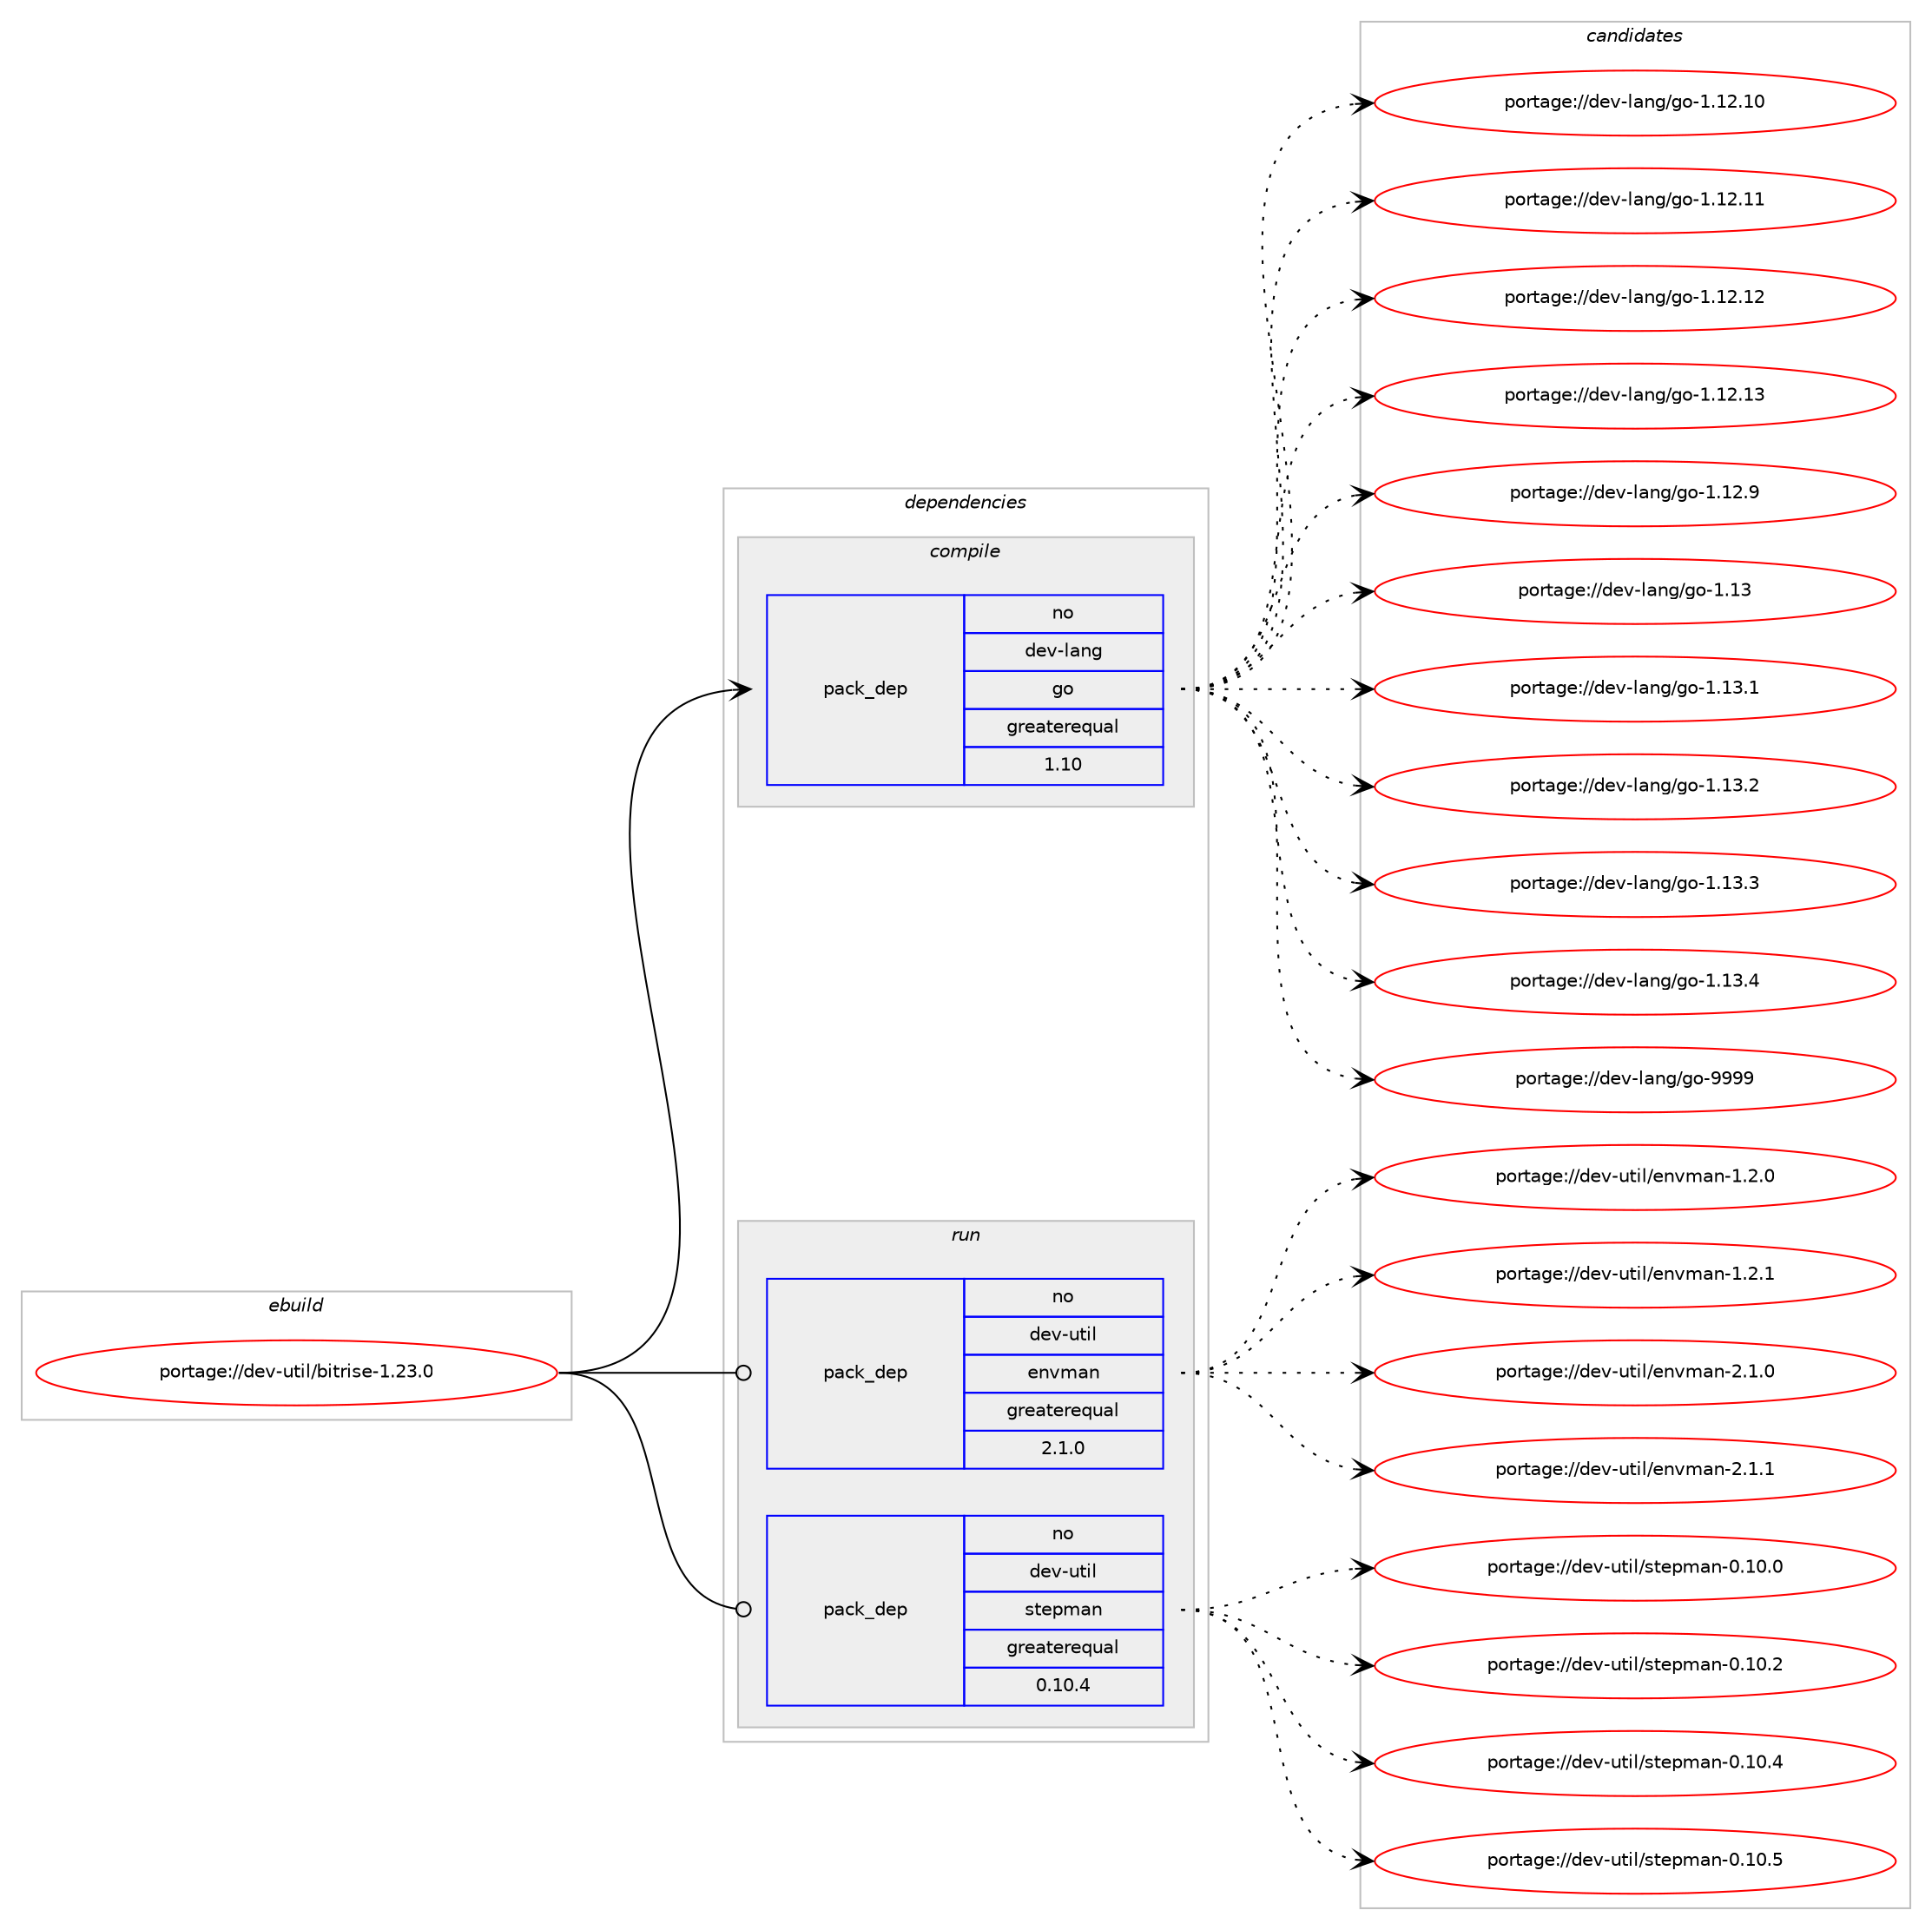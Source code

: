 digraph prolog {

# *************
# Graph options
# *************

newrank=true;
concentrate=true;
compound=true;
graph [rankdir=LR,fontname=Helvetica,fontsize=10,ranksep=1.5];#, ranksep=2.5, nodesep=0.2];
edge  [arrowhead=vee];
node  [fontname=Helvetica,fontsize=10];

# **********
# The ebuild
# **********

subgraph cluster_leftcol {
color=gray;
rank=same;
label=<<i>ebuild</i>>;
id [label="portage://dev-util/bitrise-1.23.0", color=red, width=4, href="../dev-util/bitrise-1.23.0.svg"];
}

# ****************
# The dependencies
# ****************

subgraph cluster_midcol {
color=gray;
label=<<i>dependencies</i>>;
subgraph cluster_compile {
fillcolor="#eeeeee";
style=filled;
label=<<i>compile</i>>;
subgraph pack185049 {
dependency259055 [label=<<TABLE BORDER="0" CELLBORDER="1" CELLSPACING="0" CELLPADDING="4" WIDTH="220"><TR><TD ROWSPAN="6" CELLPADDING="30">pack_dep</TD></TR><TR><TD WIDTH="110">no</TD></TR><TR><TD>dev-lang</TD></TR><TR><TD>go</TD></TR><TR><TD>greaterequal</TD></TR><TR><TD>1.10</TD></TR></TABLE>>, shape=none, color=blue];
}
id:e -> dependency259055:w [weight=20,style="solid",arrowhead="vee"];
}
subgraph cluster_compileandrun {
fillcolor="#eeeeee";
style=filled;
label=<<i>compile and run</i>>;
}
subgraph cluster_run {
fillcolor="#eeeeee";
style=filled;
label=<<i>run</i>>;
subgraph pack185050 {
dependency259056 [label=<<TABLE BORDER="0" CELLBORDER="1" CELLSPACING="0" CELLPADDING="4" WIDTH="220"><TR><TD ROWSPAN="6" CELLPADDING="30">pack_dep</TD></TR><TR><TD WIDTH="110">no</TD></TR><TR><TD>dev-util</TD></TR><TR><TD>envman</TD></TR><TR><TD>greaterequal</TD></TR><TR><TD>2.1.0</TD></TR></TABLE>>, shape=none, color=blue];
}
id:e -> dependency259056:w [weight=20,style="solid",arrowhead="odot"];
subgraph pack185051 {
dependency259057 [label=<<TABLE BORDER="0" CELLBORDER="1" CELLSPACING="0" CELLPADDING="4" WIDTH="220"><TR><TD ROWSPAN="6" CELLPADDING="30">pack_dep</TD></TR><TR><TD WIDTH="110">no</TD></TR><TR><TD>dev-util</TD></TR><TR><TD>stepman</TD></TR><TR><TD>greaterequal</TD></TR><TR><TD>0.10.4</TD></TR></TABLE>>, shape=none, color=blue];
}
id:e -> dependency259057:w [weight=20,style="solid",arrowhead="odot"];
}
}

# **************
# The candidates
# **************

subgraph cluster_choices {
rank=same;
color=gray;
label=<<i>candidates</i>>;

subgraph choice185049 {
color=black;
nodesep=1;
choiceportage1001011184510897110103471031114549464950464948 [label="portage://dev-lang/go-1.12.10", color=red, width=4,href="../dev-lang/go-1.12.10.svg"];
choiceportage1001011184510897110103471031114549464950464949 [label="portage://dev-lang/go-1.12.11", color=red, width=4,href="../dev-lang/go-1.12.11.svg"];
choiceportage1001011184510897110103471031114549464950464950 [label="portage://dev-lang/go-1.12.12", color=red, width=4,href="../dev-lang/go-1.12.12.svg"];
choiceportage1001011184510897110103471031114549464950464951 [label="portage://dev-lang/go-1.12.13", color=red, width=4,href="../dev-lang/go-1.12.13.svg"];
choiceportage10010111845108971101034710311145494649504657 [label="portage://dev-lang/go-1.12.9", color=red, width=4,href="../dev-lang/go-1.12.9.svg"];
choiceportage1001011184510897110103471031114549464951 [label="portage://dev-lang/go-1.13", color=red, width=4,href="../dev-lang/go-1.13.svg"];
choiceportage10010111845108971101034710311145494649514649 [label="portage://dev-lang/go-1.13.1", color=red, width=4,href="../dev-lang/go-1.13.1.svg"];
choiceportage10010111845108971101034710311145494649514650 [label="portage://dev-lang/go-1.13.2", color=red, width=4,href="../dev-lang/go-1.13.2.svg"];
choiceportage10010111845108971101034710311145494649514651 [label="portage://dev-lang/go-1.13.3", color=red, width=4,href="../dev-lang/go-1.13.3.svg"];
choiceportage10010111845108971101034710311145494649514652 [label="portage://dev-lang/go-1.13.4", color=red, width=4,href="../dev-lang/go-1.13.4.svg"];
choiceportage1001011184510897110103471031114557575757 [label="portage://dev-lang/go-9999", color=red, width=4,href="../dev-lang/go-9999.svg"];
dependency259055:e -> choiceportage1001011184510897110103471031114549464950464948:w [style=dotted,weight="100"];
dependency259055:e -> choiceportage1001011184510897110103471031114549464950464949:w [style=dotted,weight="100"];
dependency259055:e -> choiceportage1001011184510897110103471031114549464950464950:w [style=dotted,weight="100"];
dependency259055:e -> choiceportage1001011184510897110103471031114549464950464951:w [style=dotted,weight="100"];
dependency259055:e -> choiceportage10010111845108971101034710311145494649504657:w [style=dotted,weight="100"];
dependency259055:e -> choiceportage1001011184510897110103471031114549464951:w [style=dotted,weight="100"];
dependency259055:e -> choiceportage10010111845108971101034710311145494649514649:w [style=dotted,weight="100"];
dependency259055:e -> choiceportage10010111845108971101034710311145494649514650:w [style=dotted,weight="100"];
dependency259055:e -> choiceportage10010111845108971101034710311145494649514651:w [style=dotted,weight="100"];
dependency259055:e -> choiceportage10010111845108971101034710311145494649514652:w [style=dotted,weight="100"];
dependency259055:e -> choiceportage1001011184510897110103471031114557575757:w [style=dotted,weight="100"];
}
subgraph choice185050 {
color=black;
nodesep=1;
choiceportage100101118451171161051084710111011810997110454946504648 [label="portage://dev-util/envman-1.2.0", color=red, width=4,href="../dev-util/envman-1.2.0.svg"];
choiceportage100101118451171161051084710111011810997110454946504649 [label="portage://dev-util/envman-1.2.1", color=red, width=4,href="../dev-util/envman-1.2.1.svg"];
choiceportage100101118451171161051084710111011810997110455046494648 [label="portage://dev-util/envman-2.1.0", color=red, width=4,href="../dev-util/envman-2.1.0.svg"];
choiceportage100101118451171161051084710111011810997110455046494649 [label="portage://dev-util/envman-2.1.1", color=red, width=4,href="../dev-util/envman-2.1.1.svg"];
dependency259056:e -> choiceportage100101118451171161051084710111011810997110454946504648:w [style=dotted,weight="100"];
dependency259056:e -> choiceportage100101118451171161051084710111011810997110454946504649:w [style=dotted,weight="100"];
dependency259056:e -> choiceportage100101118451171161051084710111011810997110455046494648:w [style=dotted,weight="100"];
dependency259056:e -> choiceportage100101118451171161051084710111011810997110455046494649:w [style=dotted,weight="100"];
}
subgraph choice185051 {
color=black;
nodesep=1;
choiceportage10010111845117116105108471151161011121099711045484649484648 [label="portage://dev-util/stepman-0.10.0", color=red, width=4,href="../dev-util/stepman-0.10.0.svg"];
choiceportage10010111845117116105108471151161011121099711045484649484650 [label="portage://dev-util/stepman-0.10.2", color=red, width=4,href="../dev-util/stepman-0.10.2.svg"];
choiceportage10010111845117116105108471151161011121099711045484649484652 [label="portage://dev-util/stepman-0.10.4", color=red, width=4,href="../dev-util/stepman-0.10.4.svg"];
choiceportage10010111845117116105108471151161011121099711045484649484653 [label="portage://dev-util/stepman-0.10.5", color=red, width=4,href="../dev-util/stepman-0.10.5.svg"];
dependency259057:e -> choiceportage10010111845117116105108471151161011121099711045484649484648:w [style=dotted,weight="100"];
dependency259057:e -> choiceportage10010111845117116105108471151161011121099711045484649484650:w [style=dotted,weight="100"];
dependency259057:e -> choiceportage10010111845117116105108471151161011121099711045484649484652:w [style=dotted,weight="100"];
dependency259057:e -> choiceportage10010111845117116105108471151161011121099711045484649484653:w [style=dotted,weight="100"];
}
}

}
